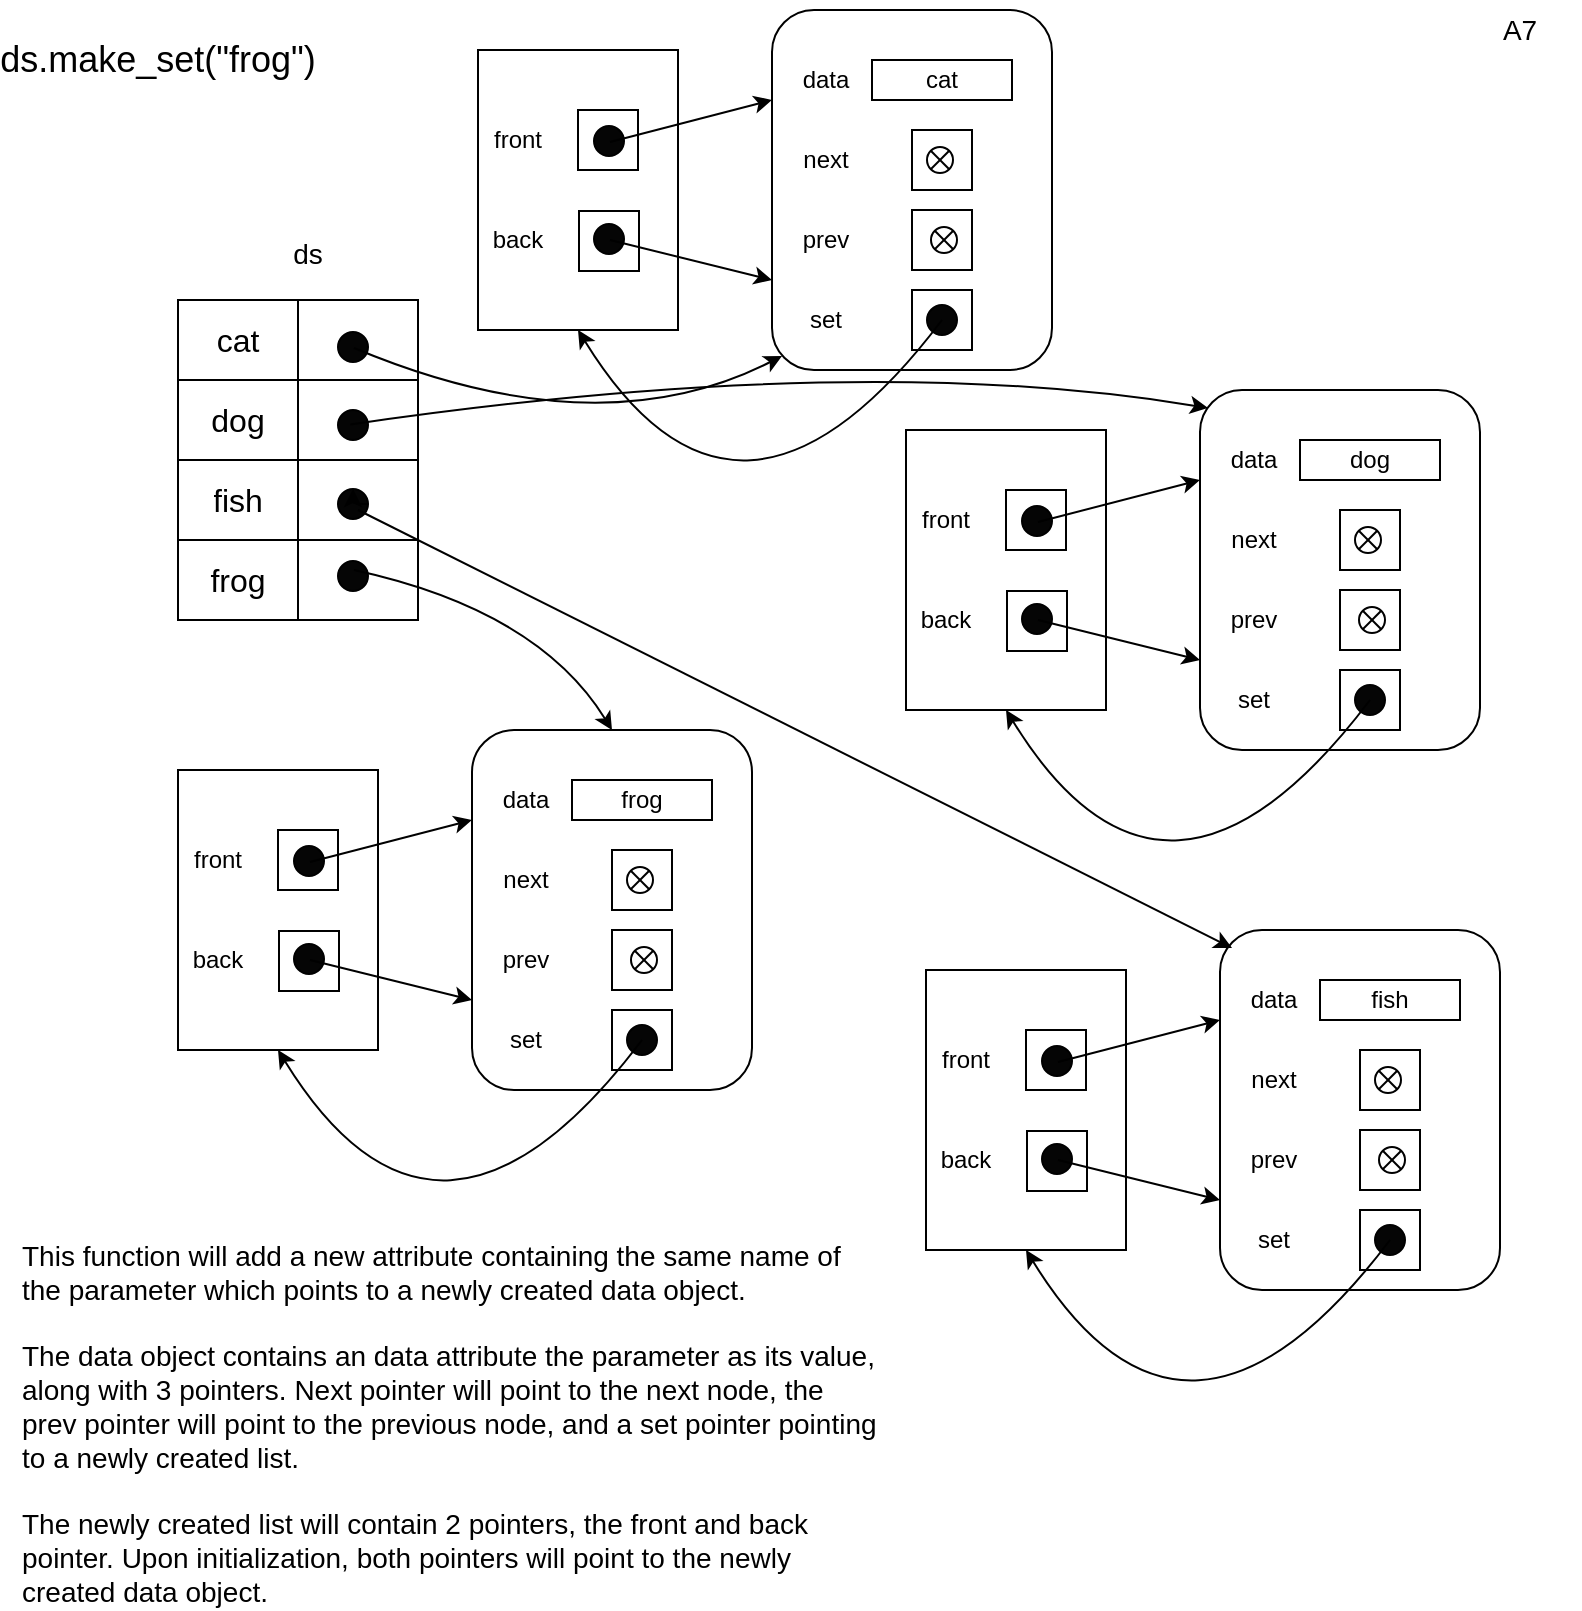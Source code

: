 <mxfile version="20.8.19" type="github">
  <diagram name="第 1 页" id="GiBOQHFT7XzUcaniyEGX">
    <mxGraphModel dx="1050" dy="566" grid="1" gridSize="10" guides="1" tooltips="1" connect="1" arrows="1" fold="1" page="1" pageScale="1" pageWidth="827" pageHeight="1169" math="0" shadow="0">
      <root>
        <mxCell id="0" />
        <mxCell id="1" parent="0" />
        <mxCell id="z5tMKnNC0yyqLdrw48rh-1" value="" style="shape=table;startSize=0;container=1;collapsible=0;childLayout=tableLayout;fontSize=16;" parent="1" vertex="1">
          <mxGeometry x="120" y="165" width="120" height="160" as="geometry" />
        </mxCell>
        <mxCell id="z5tMKnNC0yyqLdrw48rh-2" value="" style="shape=tableRow;horizontal=0;startSize=0;swimlaneHead=0;swimlaneBody=0;strokeColor=inherit;top=0;left=0;bottom=0;right=0;collapsible=0;dropTarget=0;fillColor=none;points=[[0,0.5],[1,0.5]];portConstraint=eastwest;fontSize=16;" parent="z5tMKnNC0yyqLdrw48rh-1" vertex="1">
          <mxGeometry width="120" height="40" as="geometry" />
        </mxCell>
        <mxCell id="z5tMKnNC0yyqLdrw48rh-3" value="cat" style="shape=partialRectangle;html=1;whiteSpace=wrap;connectable=0;strokeColor=inherit;overflow=hidden;fillColor=none;top=0;left=0;bottom=0;right=0;pointerEvents=1;fontSize=16;" parent="z5tMKnNC0yyqLdrw48rh-2" vertex="1">
          <mxGeometry width="60" height="40" as="geometry">
            <mxRectangle width="60" height="40" as="alternateBounds" />
          </mxGeometry>
        </mxCell>
        <mxCell id="z5tMKnNC0yyqLdrw48rh-4" value="" style="shape=partialRectangle;html=1;whiteSpace=wrap;connectable=0;strokeColor=inherit;overflow=hidden;fillColor=none;top=0;left=0;bottom=0;right=0;pointerEvents=1;fontSize=16;" parent="z5tMKnNC0yyqLdrw48rh-2" vertex="1">
          <mxGeometry x="60" width="60" height="40" as="geometry">
            <mxRectangle width="60" height="40" as="alternateBounds" />
          </mxGeometry>
        </mxCell>
        <mxCell id="z5tMKnNC0yyqLdrw48rh-6" value="" style="shape=tableRow;horizontal=0;startSize=0;swimlaneHead=0;swimlaneBody=0;strokeColor=inherit;top=0;left=0;bottom=0;right=0;collapsible=0;dropTarget=0;fillColor=none;points=[[0,0.5],[1,0.5]];portConstraint=eastwest;fontSize=16;" parent="z5tMKnNC0yyqLdrw48rh-1" vertex="1">
          <mxGeometry y="40" width="120" height="40" as="geometry" />
        </mxCell>
        <mxCell id="z5tMKnNC0yyqLdrw48rh-7" value="dog" style="shape=partialRectangle;html=1;whiteSpace=wrap;connectable=0;strokeColor=inherit;overflow=hidden;fillColor=none;top=0;left=0;bottom=0;right=0;pointerEvents=1;fontSize=16;" parent="z5tMKnNC0yyqLdrw48rh-6" vertex="1">
          <mxGeometry width="60" height="40" as="geometry">
            <mxRectangle width="60" height="40" as="alternateBounds" />
          </mxGeometry>
        </mxCell>
        <mxCell id="z5tMKnNC0yyqLdrw48rh-8" value="" style="shape=partialRectangle;html=1;whiteSpace=wrap;connectable=0;strokeColor=inherit;overflow=hidden;fillColor=none;top=0;left=0;bottom=0;right=0;pointerEvents=1;fontSize=16;" parent="z5tMKnNC0yyqLdrw48rh-6" vertex="1">
          <mxGeometry x="60" width="60" height="40" as="geometry">
            <mxRectangle width="60" height="40" as="alternateBounds" />
          </mxGeometry>
        </mxCell>
        <mxCell id="z5tMKnNC0yyqLdrw48rh-10" value="" style="shape=tableRow;horizontal=0;startSize=0;swimlaneHead=0;swimlaneBody=0;strokeColor=inherit;top=0;left=0;bottom=0;right=0;collapsible=0;dropTarget=0;fillColor=none;points=[[0,0.5],[1,0.5]];portConstraint=eastwest;fontSize=16;" parent="z5tMKnNC0yyqLdrw48rh-1" vertex="1">
          <mxGeometry y="80" width="120" height="40" as="geometry" />
        </mxCell>
        <mxCell id="z5tMKnNC0yyqLdrw48rh-11" value="fish" style="shape=partialRectangle;html=1;whiteSpace=wrap;connectable=0;strokeColor=inherit;overflow=hidden;fillColor=none;top=0;left=0;bottom=0;right=0;pointerEvents=1;fontSize=16;" parent="z5tMKnNC0yyqLdrw48rh-10" vertex="1">
          <mxGeometry width="60" height="40" as="geometry">
            <mxRectangle width="60" height="40" as="alternateBounds" />
          </mxGeometry>
        </mxCell>
        <mxCell id="z5tMKnNC0yyqLdrw48rh-12" value="" style="shape=partialRectangle;html=1;whiteSpace=wrap;connectable=0;strokeColor=inherit;overflow=hidden;fillColor=none;top=0;left=0;bottom=0;right=0;pointerEvents=1;fontSize=16;" parent="z5tMKnNC0yyqLdrw48rh-10" vertex="1">
          <mxGeometry x="60" width="60" height="40" as="geometry">
            <mxRectangle width="60" height="40" as="alternateBounds" />
          </mxGeometry>
        </mxCell>
        <mxCell id="z5tMKnNC0yyqLdrw48rh-14" style="shape=tableRow;horizontal=0;startSize=0;swimlaneHead=0;swimlaneBody=0;strokeColor=inherit;top=0;left=0;bottom=0;right=0;collapsible=0;dropTarget=0;fillColor=none;points=[[0,0.5],[1,0.5]];portConstraint=eastwest;fontSize=16;" parent="z5tMKnNC0yyqLdrw48rh-1" vertex="1">
          <mxGeometry y="120" width="120" height="40" as="geometry" />
        </mxCell>
        <mxCell id="z5tMKnNC0yyqLdrw48rh-15" value="frog" style="shape=partialRectangle;html=1;whiteSpace=wrap;connectable=0;strokeColor=inherit;overflow=hidden;fillColor=none;top=0;left=0;bottom=0;right=0;pointerEvents=1;fontSize=16;" parent="z5tMKnNC0yyqLdrw48rh-14" vertex="1">
          <mxGeometry width="60" height="40" as="geometry">
            <mxRectangle width="60" height="40" as="alternateBounds" />
          </mxGeometry>
        </mxCell>
        <mxCell id="z5tMKnNC0yyqLdrw48rh-16" style="shape=partialRectangle;html=1;whiteSpace=wrap;connectable=0;strokeColor=inherit;overflow=hidden;fillColor=none;top=0;left=0;bottom=0;right=0;pointerEvents=1;fontSize=16;" parent="z5tMKnNC0yyqLdrw48rh-14" vertex="1">
          <mxGeometry x="60" width="60" height="40" as="geometry">
            <mxRectangle width="60" height="40" as="alternateBounds" />
          </mxGeometry>
        </mxCell>
        <mxCell id="z5tMKnNC0yyqLdrw48rh-20" value="" style="ellipse;whiteSpace=wrap;html=1;aspect=fixed;fillColor=#050505;container=0;" parent="1" vertex="1">
          <mxGeometry x="327" y="128" width="15" height="15" as="geometry" />
        </mxCell>
        <mxCell id="z5tMKnNC0yyqLdrw48rh-21" value="" style="ellipse;whiteSpace=wrap;html=1;aspect=fixed;fillColor=#050505;container=0;" parent="1" vertex="1">
          <mxGeometry x="328" y="127" width="15" height="15" as="geometry" />
        </mxCell>
        <mxCell id="z5tMKnNC0yyqLdrw48rh-23" value="" style="rounded=0;whiteSpace=wrap;html=1;movable=1;resizable=1;rotatable=1;deletable=1;editable=1;locked=0;connectable=1;" parent="1" vertex="1">
          <mxGeometry x="270" y="40" width="100" height="140" as="geometry" />
        </mxCell>
        <mxCell id="z5tMKnNC0yyqLdrw48rh-24" value="front" style="text;html=1;strokeColor=none;fillColor=none;align=center;verticalAlign=middle;whiteSpace=wrap;rounded=0;container=0;" parent="1" vertex="1">
          <mxGeometry x="260" y="70" width="60" height="30" as="geometry" />
        </mxCell>
        <mxCell id="z5tMKnNC0yyqLdrw48rh-25" value="back" style="text;html=1;strokeColor=none;fillColor=none;align=center;verticalAlign=middle;whiteSpace=wrap;rounded=0;container=0;" parent="1" vertex="1">
          <mxGeometry x="260" y="120" width="60" height="30" as="geometry" />
        </mxCell>
        <mxCell id="z5tMKnNC0yyqLdrw48rh-26" value="" style="rounded=0;whiteSpace=wrap;html=1;container=0;" parent="1" vertex="1">
          <mxGeometry x="320" y="70" width="30" height="30" as="geometry" />
        </mxCell>
        <mxCell id="z5tMKnNC0yyqLdrw48rh-27" value="" style="rounded=0;whiteSpace=wrap;html=1;container=0;" parent="1" vertex="1">
          <mxGeometry x="320.5" y="120.5" width="30" height="30" as="geometry" />
        </mxCell>
        <mxCell id="z5tMKnNC0yyqLdrw48rh-28" value="" style="ellipse;whiteSpace=wrap;html=1;aspect=fixed;fillColor=#050505;container=0;" parent="1" vertex="1">
          <mxGeometry x="328" y="78" width="15" height="15" as="geometry" />
        </mxCell>
        <mxCell id="z5tMKnNC0yyqLdrw48rh-29" value="" style="ellipse;whiteSpace=wrap;html=1;aspect=fixed;fillColor=#050505;container=0;" parent="1" vertex="1">
          <mxGeometry x="328" y="127" width="15" height="15" as="geometry" />
        </mxCell>
        <mxCell id="q4AhrPq9-A3EefYoWeDi-9" value="" style="endArrow=classic;html=1;curved=1;entryX=0;entryY=0.25;entryDx=0;entryDy=0;" parent="1" target="z5tMKnNC0yyqLdrw48rh-31" edge="1">
          <mxGeometry width="50" height="50" relative="1" as="geometry">
            <mxPoint x="336" y="86" as="sourcePoint" />
            <mxPoint x="580" y="150" as="targetPoint" />
          </mxGeometry>
        </mxCell>
        <mxCell id="z5tMKnNC0yyqLdrw48rh-31" value="" style="rounded=1;whiteSpace=wrap;html=1;movable=1;resizable=1;rotatable=1;deletable=1;editable=1;locked=0;connectable=1;" parent="1" vertex="1">
          <mxGeometry x="417" y="20" width="140" height="180" as="geometry" />
        </mxCell>
        <mxCell id="z5tMKnNC0yyqLdrw48rh-32" value="data" style="text;html=1;strokeColor=none;fillColor=none;align=center;verticalAlign=middle;whiteSpace=wrap;rounded=0;" parent="1" vertex="1">
          <mxGeometry x="414" y="40" width="60" height="30" as="geometry" />
        </mxCell>
        <mxCell id="z5tMKnNC0yyqLdrw48rh-33" value="next" style="text;html=1;strokeColor=none;fillColor=none;align=center;verticalAlign=middle;whiteSpace=wrap;rounded=0;" parent="1" vertex="1">
          <mxGeometry x="414" y="80" width="60" height="30" as="geometry" />
        </mxCell>
        <mxCell id="z5tMKnNC0yyqLdrw48rh-34" value="prev" style="text;html=1;strokeColor=none;fillColor=none;align=center;verticalAlign=middle;whiteSpace=wrap;rounded=0;" parent="1" vertex="1">
          <mxGeometry x="414" y="120" width="60" height="30" as="geometry" />
        </mxCell>
        <mxCell id="z5tMKnNC0yyqLdrw48rh-35" value="set" style="text;html=1;strokeColor=none;fillColor=none;align=center;verticalAlign=middle;whiteSpace=wrap;rounded=0;" parent="1" vertex="1">
          <mxGeometry x="414" y="160" width="60" height="30" as="geometry" />
        </mxCell>
        <mxCell id="z5tMKnNC0yyqLdrw48rh-36" value="cat" style="rounded=0;whiteSpace=wrap;html=1;" parent="1" vertex="1">
          <mxGeometry x="467" y="45" width="70" height="20" as="geometry" />
        </mxCell>
        <mxCell id="z5tMKnNC0yyqLdrw48rh-37" value="" style="rounded=0;whiteSpace=wrap;html=1;" parent="1" vertex="1">
          <mxGeometry x="487" y="80" width="30" height="30" as="geometry" />
        </mxCell>
        <mxCell id="z5tMKnNC0yyqLdrw48rh-38" value="" style="rounded=0;whiteSpace=wrap;html=1;" parent="1" vertex="1">
          <mxGeometry x="487" y="120" width="30" height="30" as="geometry" />
        </mxCell>
        <mxCell id="z5tMKnNC0yyqLdrw48rh-39" value="" style="rounded=0;whiteSpace=wrap;html=1;" parent="1" vertex="1">
          <mxGeometry x="487" y="160" width="30" height="30" as="geometry" />
        </mxCell>
        <mxCell id="z5tMKnNC0yyqLdrw48rh-42" value="" style="ellipse;whiteSpace=wrap;html=1;aspect=fixed;fillColor=#050505;container=0;" parent="1" vertex="1">
          <mxGeometry x="494.5" y="167.5" width="15" height="15" as="geometry" />
        </mxCell>
        <mxCell id="q4AhrPq9-A3EefYoWeDi-1" value="" style="shape=sumEllipse;perimeter=ellipsePerimeter;whiteSpace=wrap;html=1;backgroundOutline=1;" parent="1" vertex="1">
          <mxGeometry x="494.5" y="88.5" width="13" height="13" as="geometry" />
        </mxCell>
        <mxCell id="q4AhrPq9-A3EefYoWeDi-2" value="" style="shape=sumEllipse;perimeter=ellipsePerimeter;whiteSpace=wrap;html=1;backgroundOutline=1;" parent="1" vertex="1">
          <mxGeometry x="496.5" y="128.5" width="13" height="13" as="geometry" />
        </mxCell>
        <mxCell id="q4AhrPq9-A3EefYoWeDi-10" value="" style="endArrow=classic;html=1;curved=1;entryX=0;entryY=0.75;entryDx=0;entryDy=0;" parent="1" target="z5tMKnNC0yyqLdrw48rh-31" edge="1">
          <mxGeometry width="50" height="50" relative="1" as="geometry">
            <mxPoint x="336" y="135" as="sourcePoint" />
            <mxPoint x="580" y="150" as="targetPoint" />
          </mxGeometry>
        </mxCell>
        <mxCell id="q4AhrPq9-A3EefYoWeDi-3" value="" style="endArrow=classic;html=1;entryX=0.5;entryY=1;entryDx=0;entryDy=0;curved=1;" parent="1" target="z5tMKnNC0yyqLdrw48rh-23" edge="1">
          <mxGeometry width="50" height="50" relative="1" as="geometry">
            <mxPoint x="502" y="175" as="sourcePoint" />
            <mxPoint x="400" y="150" as="targetPoint" />
            <Array as="points">
              <mxPoint x="400" y="310" />
            </Array>
          </mxGeometry>
        </mxCell>
        <mxCell id="q4AhrPq9-A3EefYoWeDi-57" value="" style="ellipse;whiteSpace=wrap;html=1;aspect=fixed;fillColor=#050505;container=0;" parent="1" vertex="1">
          <mxGeometry x="541" y="318" width="15" height="15" as="geometry" />
        </mxCell>
        <mxCell id="q4AhrPq9-A3EefYoWeDi-58" value="" style="ellipse;whiteSpace=wrap;html=1;aspect=fixed;fillColor=#050505;container=0;" parent="1" vertex="1">
          <mxGeometry x="542" y="317" width="15" height="15" as="geometry" />
        </mxCell>
        <mxCell id="q4AhrPq9-A3EefYoWeDi-59" value="" style="rounded=0;whiteSpace=wrap;html=1;movable=1;resizable=1;rotatable=1;deletable=1;editable=1;locked=0;connectable=1;" parent="1" vertex="1">
          <mxGeometry x="484" y="230" width="100" height="140" as="geometry" />
        </mxCell>
        <mxCell id="q4AhrPq9-A3EefYoWeDi-60" value="front" style="text;html=1;strokeColor=none;fillColor=none;align=center;verticalAlign=middle;whiteSpace=wrap;rounded=0;container=0;" parent="1" vertex="1">
          <mxGeometry x="474" y="260" width="60" height="30" as="geometry" />
        </mxCell>
        <mxCell id="q4AhrPq9-A3EefYoWeDi-61" value="back" style="text;html=1;strokeColor=none;fillColor=none;align=center;verticalAlign=middle;whiteSpace=wrap;rounded=0;container=0;" parent="1" vertex="1">
          <mxGeometry x="474" y="310" width="60" height="30" as="geometry" />
        </mxCell>
        <mxCell id="q4AhrPq9-A3EefYoWeDi-62" value="" style="rounded=0;whiteSpace=wrap;html=1;container=0;" parent="1" vertex="1">
          <mxGeometry x="534" y="260" width="30" height="30" as="geometry" />
        </mxCell>
        <mxCell id="q4AhrPq9-A3EefYoWeDi-63" value="" style="rounded=0;whiteSpace=wrap;html=1;container=0;" parent="1" vertex="1">
          <mxGeometry x="534.5" y="310.5" width="30" height="30" as="geometry" />
        </mxCell>
        <mxCell id="q4AhrPq9-A3EefYoWeDi-64" value="" style="ellipse;whiteSpace=wrap;html=1;aspect=fixed;fillColor=#050505;container=0;" parent="1" vertex="1">
          <mxGeometry x="542" y="268" width="15" height="15" as="geometry" />
        </mxCell>
        <mxCell id="q4AhrPq9-A3EefYoWeDi-65" value="" style="ellipse;whiteSpace=wrap;html=1;aspect=fixed;fillColor=#050505;container=0;" parent="1" vertex="1">
          <mxGeometry x="542" y="317" width="15" height="15" as="geometry" />
        </mxCell>
        <mxCell id="q4AhrPq9-A3EefYoWeDi-66" value="" style="endArrow=classic;html=1;curved=1;entryX=0;entryY=0.25;entryDx=0;entryDy=0;rounded=0;" parent="1" target="q4AhrPq9-A3EefYoWeDi-67" edge="1">
          <mxGeometry width="50" height="50" relative="1" as="geometry">
            <mxPoint x="550" y="276" as="sourcePoint" />
            <mxPoint x="794" y="340" as="targetPoint" />
          </mxGeometry>
        </mxCell>
        <mxCell id="q4AhrPq9-A3EefYoWeDi-67" value="" style="rounded=1;whiteSpace=wrap;html=1;movable=1;resizable=1;rotatable=1;deletable=1;editable=1;locked=0;connectable=1;" parent="1" vertex="1">
          <mxGeometry x="631" y="210" width="140" height="180" as="geometry" />
        </mxCell>
        <mxCell id="q4AhrPq9-A3EefYoWeDi-68" value="data" style="text;html=1;strokeColor=none;fillColor=none;align=center;verticalAlign=middle;whiteSpace=wrap;rounded=0;" parent="1" vertex="1">
          <mxGeometry x="628" y="230" width="60" height="30" as="geometry" />
        </mxCell>
        <mxCell id="q4AhrPq9-A3EefYoWeDi-69" value="next" style="text;html=1;strokeColor=none;fillColor=none;align=center;verticalAlign=middle;whiteSpace=wrap;rounded=0;" parent="1" vertex="1">
          <mxGeometry x="628" y="270" width="60" height="30" as="geometry" />
        </mxCell>
        <mxCell id="q4AhrPq9-A3EefYoWeDi-70" value="prev" style="text;html=1;strokeColor=none;fillColor=none;align=center;verticalAlign=middle;whiteSpace=wrap;rounded=0;" parent="1" vertex="1">
          <mxGeometry x="628" y="310" width="60" height="30" as="geometry" />
        </mxCell>
        <mxCell id="q4AhrPq9-A3EefYoWeDi-71" value="set" style="text;html=1;strokeColor=none;fillColor=none;align=center;verticalAlign=middle;whiteSpace=wrap;rounded=0;" parent="1" vertex="1">
          <mxGeometry x="628" y="350" width="60" height="30" as="geometry" />
        </mxCell>
        <mxCell id="q4AhrPq9-A3EefYoWeDi-72" value="dog" style="rounded=0;whiteSpace=wrap;html=1;" parent="1" vertex="1">
          <mxGeometry x="681" y="235" width="70" height="20" as="geometry" />
        </mxCell>
        <mxCell id="q4AhrPq9-A3EefYoWeDi-73" value="" style="rounded=0;whiteSpace=wrap;html=1;" parent="1" vertex="1">
          <mxGeometry x="701" y="270" width="30" height="30" as="geometry" />
        </mxCell>
        <mxCell id="q4AhrPq9-A3EefYoWeDi-74" value="" style="rounded=0;whiteSpace=wrap;html=1;" parent="1" vertex="1">
          <mxGeometry x="701" y="310" width="30" height="30" as="geometry" />
        </mxCell>
        <mxCell id="q4AhrPq9-A3EefYoWeDi-75" value="" style="rounded=0;whiteSpace=wrap;html=1;" parent="1" vertex="1">
          <mxGeometry x="701" y="350" width="30" height="30" as="geometry" />
        </mxCell>
        <mxCell id="q4AhrPq9-A3EefYoWeDi-76" value="" style="ellipse;whiteSpace=wrap;html=1;aspect=fixed;fillColor=#050505;container=0;" parent="1" vertex="1">
          <mxGeometry x="708.5" y="357.5" width="15" height="15" as="geometry" />
        </mxCell>
        <mxCell id="q4AhrPq9-A3EefYoWeDi-77" value="" style="shape=sumEllipse;perimeter=ellipsePerimeter;whiteSpace=wrap;html=1;backgroundOutline=1;" parent="1" vertex="1">
          <mxGeometry x="708.5" y="278.5" width="13" height="13" as="geometry" />
        </mxCell>
        <mxCell id="q4AhrPq9-A3EefYoWeDi-78" value="" style="shape=sumEllipse;perimeter=ellipsePerimeter;whiteSpace=wrap;html=1;backgroundOutline=1;" parent="1" vertex="1">
          <mxGeometry x="710.5" y="318.5" width="13" height="13" as="geometry" />
        </mxCell>
        <mxCell id="q4AhrPq9-A3EefYoWeDi-79" value="" style="endArrow=classic;html=1;curved=1;entryX=0;entryY=0.75;entryDx=0;entryDy=0;rounded=0;" parent="1" target="q4AhrPq9-A3EefYoWeDi-67" edge="1">
          <mxGeometry width="50" height="50" relative="1" as="geometry">
            <mxPoint x="550" y="325" as="sourcePoint" />
            <mxPoint x="794" y="340" as="targetPoint" />
          </mxGeometry>
        </mxCell>
        <mxCell id="q4AhrPq9-A3EefYoWeDi-80" value="" style="endArrow=classic;html=1;entryX=0.5;entryY=1;entryDx=0;entryDy=0;curved=1;rounded=0;" parent="1" target="q4AhrPq9-A3EefYoWeDi-59" edge="1">
          <mxGeometry width="50" height="50" relative="1" as="geometry">
            <mxPoint x="716" y="365" as="sourcePoint" />
            <mxPoint x="614" y="340" as="targetPoint" />
            <Array as="points">
              <mxPoint x="614" y="500" />
            </Array>
          </mxGeometry>
        </mxCell>
        <mxCell id="q4AhrPq9-A3EefYoWeDi-81" value="" style="ellipse;whiteSpace=wrap;html=1;aspect=fixed;fillColor=#050505;container=0;" parent="1" vertex="1">
          <mxGeometry x="551" y="588" width="15" height="15" as="geometry" />
        </mxCell>
        <mxCell id="q4AhrPq9-A3EefYoWeDi-82" value="" style="ellipse;whiteSpace=wrap;html=1;aspect=fixed;fillColor=#050505;container=0;" parent="1" vertex="1">
          <mxGeometry x="552" y="587" width="15" height="15" as="geometry" />
        </mxCell>
        <mxCell id="q4AhrPq9-A3EefYoWeDi-83" value="" style="rounded=0;whiteSpace=wrap;html=1;movable=1;resizable=1;rotatable=1;deletable=1;editable=1;locked=0;connectable=1;" parent="1" vertex="1">
          <mxGeometry x="494" y="500" width="100" height="140" as="geometry" />
        </mxCell>
        <mxCell id="q4AhrPq9-A3EefYoWeDi-84" value="front" style="text;html=1;strokeColor=none;fillColor=none;align=center;verticalAlign=middle;whiteSpace=wrap;rounded=0;container=0;" parent="1" vertex="1">
          <mxGeometry x="484" y="530" width="60" height="30" as="geometry" />
        </mxCell>
        <mxCell id="q4AhrPq9-A3EefYoWeDi-85" value="back" style="text;html=1;strokeColor=none;fillColor=none;align=center;verticalAlign=middle;whiteSpace=wrap;rounded=0;container=0;" parent="1" vertex="1">
          <mxGeometry x="484" y="580" width="60" height="30" as="geometry" />
        </mxCell>
        <mxCell id="q4AhrPq9-A3EefYoWeDi-86" value="" style="rounded=0;whiteSpace=wrap;html=1;container=0;" parent="1" vertex="1">
          <mxGeometry x="544" y="530" width="30" height="30" as="geometry" />
        </mxCell>
        <mxCell id="q4AhrPq9-A3EefYoWeDi-87" value="" style="rounded=0;whiteSpace=wrap;html=1;container=0;" parent="1" vertex="1">
          <mxGeometry x="544.5" y="580.5" width="30" height="30" as="geometry" />
        </mxCell>
        <mxCell id="q4AhrPq9-A3EefYoWeDi-88" value="" style="ellipse;whiteSpace=wrap;html=1;aspect=fixed;fillColor=#050505;container=0;" parent="1" vertex="1">
          <mxGeometry x="552" y="538" width="15" height="15" as="geometry" />
        </mxCell>
        <mxCell id="q4AhrPq9-A3EefYoWeDi-89" value="" style="ellipse;whiteSpace=wrap;html=1;aspect=fixed;fillColor=#050505;container=0;" parent="1" vertex="1">
          <mxGeometry x="552" y="587" width="15" height="15" as="geometry" />
        </mxCell>
        <mxCell id="q4AhrPq9-A3EefYoWeDi-90" value="" style="endArrow=classic;html=1;curved=1;entryX=0;entryY=0.25;entryDx=0;entryDy=0;rounded=0;" parent="1" target="q4AhrPq9-A3EefYoWeDi-91" edge="1">
          <mxGeometry width="50" height="50" relative="1" as="geometry">
            <mxPoint x="560" y="546" as="sourcePoint" />
            <mxPoint x="804" y="610" as="targetPoint" />
          </mxGeometry>
        </mxCell>
        <mxCell id="q4AhrPq9-A3EefYoWeDi-91" value="" style="rounded=1;whiteSpace=wrap;html=1;movable=1;resizable=1;rotatable=1;deletable=1;editable=1;locked=0;connectable=1;" parent="1" vertex="1">
          <mxGeometry x="641" y="480" width="140" height="180" as="geometry" />
        </mxCell>
        <mxCell id="q4AhrPq9-A3EefYoWeDi-92" value="data" style="text;html=1;strokeColor=none;fillColor=none;align=center;verticalAlign=middle;whiteSpace=wrap;rounded=0;" parent="1" vertex="1">
          <mxGeometry x="638" y="500" width="60" height="30" as="geometry" />
        </mxCell>
        <mxCell id="q4AhrPq9-A3EefYoWeDi-93" value="next" style="text;html=1;strokeColor=none;fillColor=none;align=center;verticalAlign=middle;whiteSpace=wrap;rounded=0;" parent="1" vertex="1">
          <mxGeometry x="638" y="540" width="60" height="30" as="geometry" />
        </mxCell>
        <mxCell id="q4AhrPq9-A3EefYoWeDi-94" value="prev" style="text;html=1;strokeColor=none;fillColor=none;align=center;verticalAlign=middle;whiteSpace=wrap;rounded=0;" parent="1" vertex="1">
          <mxGeometry x="638" y="580" width="60" height="30" as="geometry" />
        </mxCell>
        <mxCell id="q4AhrPq9-A3EefYoWeDi-95" value="set" style="text;html=1;strokeColor=none;fillColor=none;align=center;verticalAlign=middle;whiteSpace=wrap;rounded=0;" parent="1" vertex="1">
          <mxGeometry x="638" y="620" width="60" height="30" as="geometry" />
        </mxCell>
        <mxCell id="q4AhrPq9-A3EefYoWeDi-96" value="fish" style="rounded=0;whiteSpace=wrap;html=1;" parent="1" vertex="1">
          <mxGeometry x="691" y="505" width="70" height="20" as="geometry" />
        </mxCell>
        <mxCell id="q4AhrPq9-A3EefYoWeDi-97" value="" style="rounded=0;whiteSpace=wrap;html=1;" parent="1" vertex="1">
          <mxGeometry x="711" y="540" width="30" height="30" as="geometry" />
        </mxCell>
        <mxCell id="q4AhrPq9-A3EefYoWeDi-98" value="" style="rounded=0;whiteSpace=wrap;html=1;" parent="1" vertex="1">
          <mxGeometry x="711" y="580" width="30" height="30" as="geometry" />
        </mxCell>
        <mxCell id="q4AhrPq9-A3EefYoWeDi-99" value="" style="rounded=0;whiteSpace=wrap;html=1;" parent="1" vertex="1">
          <mxGeometry x="711" y="620" width="30" height="30" as="geometry" />
        </mxCell>
        <mxCell id="q4AhrPq9-A3EefYoWeDi-100" value="" style="ellipse;whiteSpace=wrap;html=1;aspect=fixed;fillColor=#050505;container=0;" parent="1" vertex="1">
          <mxGeometry x="718.5" y="627.5" width="15" height="15" as="geometry" />
        </mxCell>
        <mxCell id="q4AhrPq9-A3EefYoWeDi-101" value="" style="shape=sumEllipse;perimeter=ellipsePerimeter;whiteSpace=wrap;html=1;backgroundOutline=1;" parent="1" vertex="1">
          <mxGeometry x="718.5" y="548.5" width="13" height="13" as="geometry" />
        </mxCell>
        <mxCell id="q4AhrPq9-A3EefYoWeDi-102" value="" style="shape=sumEllipse;perimeter=ellipsePerimeter;whiteSpace=wrap;html=1;backgroundOutline=1;" parent="1" vertex="1">
          <mxGeometry x="720.5" y="588.5" width="13" height="13" as="geometry" />
        </mxCell>
        <mxCell id="q4AhrPq9-A3EefYoWeDi-103" value="" style="endArrow=classic;html=1;curved=1;entryX=0;entryY=0.75;entryDx=0;entryDy=0;rounded=0;" parent="1" target="q4AhrPq9-A3EefYoWeDi-91" edge="1">
          <mxGeometry width="50" height="50" relative="1" as="geometry">
            <mxPoint x="560" y="595" as="sourcePoint" />
            <mxPoint x="804" y="610" as="targetPoint" />
          </mxGeometry>
        </mxCell>
        <mxCell id="q4AhrPq9-A3EefYoWeDi-104" value="" style="endArrow=classic;html=1;entryX=0.5;entryY=1;entryDx=0;entryDy=0;curved=1;rounded=0;" parent="1" target="q4AhrPq9-A3EefYoWeDi-83" edge="1">
          <mxGeometry width="50" height="50" relative="1" as="geometry">
            <mxPoint x="726" y="635" as="sourcePoint" />
            <mxPoint x="624" y="610" as="targetPoint" />
            <Array as="points">
              <mxPoint x="624" y="770" />
            </Array>
          </mxGeometry>
        </mxCell>
        <mxCell id="q4AhrPq9-A3EefYoWeDi-105" value="" style="ellipse;whiteSpace=wrap;html=1;aspect=fixed;fillColor=#050505;container=0;" parent="1" vertex="1">
          <mxGeometry x="177" y="488" width="15" height="15" as="geometry" />
        </mxCell>
        <mxCell id="q4AhrPq9-A3EefYoWeDi-106" value="" style="ellipse;whiteSpace=wrap;html=1;aspect=fixed;fillColor=#050505;container=0;" parent="1" vertex="1">
          <mxGeometry x="178" y="487" width="15" height="15" as="geometry" />
        </mxCell>
        <mxCell id="q4AhrPq9-A3EefYoWeDi-107" value="" style="rounded=0;whiteSpace=wrap;html=1;movable=1;resizable=1;rotatable=1;deletable=1;editable=1;locked=0;connectable=1;" parent="1" vertex="1">
          <mxGeometry x="120" y="400" width="100" height="140" as="geometry" />
        </mxCell>
        <mxCell id="q4AhrPq9-A3EefYoWeDi-108" value="front" style="text;html=1;strokeColor=none;fillColor=none;align=center;verticalAlign=middle;whiteSpace=wrap;rounded=0;container=0;" parent="1" vertex="1">
          <mxGeometry x="110" y="430" width="60" height="30" as="geometry" />
        </mxCell>
        <mxCell id="q4AhrPq9-A3EefYoWeDi-109" value="back" style="text;html=1;strokeColor=none;fillColor=none;align=center;verticalAlign=middle;whiteSpace=wrap;rounded=0;container=0;" parent="1" vertex="1">
          <mxGeometry x="110" y="480" width="60" height="30" as="geometry" />
        </mxCell>
        <mxCell id="q4AhrPq9-A3EefYoWeDi-110" value="" style="rounded=0;whiteSpace=wrap;html=1;container=0;" parent="1" vertex="1">
          <mxGeometry x="170" y="430" width="30" height="30" as="geometry" />
        </mxCell>
        <mxCell id="q4AhrPq9-A3EefYoWeDi-111" value="" style="rounded=0;whiteSpace=wrap;html=1;container=0;" parent="1" vertex="1">
          <mxGeometry x="170.5" y="480.5" width="30" height="30" as="geometry" />
        </mxCell>
        <mxCell id="q4AhrPq9-A3EefYoWeDi-112" value="" style="ellipse;whiteSpace=wrap;html=1;aspect=fixed;fillColor=#050505;container=0;" parent="1" vertex="1">
          <mxGeometry x="178" y="438" width="15" height="15" as="geometry" />
        </mxCell>
        <mxCell id="q4AhrPq9-A3EefYoWeDi-113" value="" style="ellipse;whiteSpace=wrap;html=1;aspect=fixed;fillColor=#050505;container=0;" parent="1" vertex="1">
          <mxGeometry x="178" y="487" width="15" height="15" as="geometry" />
        </mxCell>
        <mxCell id="q4AhrPq9-A3EefYoWeDi-114" value="" style="endArrow=classic;html=1;curved=1;entryX=0;entryY=0.25;entryDx=0;entryDy=0;rounded=0;" parent="1" target="q4AhrPq9-A3EefYoWeDi-115" edge="1">
          <mxGeometry width="50" height="50" relative="1" as="geometry">
            <mxPoint x="186" y="446" as="sourcePoint" />
            <mxPoint x="430" y="510" as="targetPoint" />
          </mxGeometry>
        </mxCell>
        <mxCell id="q4AhrPq9-A3EefYoWeDi-115" value="" style="rounded=1;whiteSpace=wrap;html=1;movable=1;resizable=1;rotatable=1;deletable=1;editable=1;locked=0;connectable=1;" parent="1" vertex="1">
          <mxGeometry x="267" y="380" width="140" height="180" as="geometry" />
        </mxCell>
        <mxCell id="q4AhrPq9-A3EefYoWeDi-116" value="data" style="text;html=1;strokeColor=none;fillColor=none;align=center;verticalAlign=middle;whiteSpace=wrap;rounded=0;" parent="1" vertex="1">
          <mxGeometry x="264" y="400" width="60" height="30" as="geometry" />
        </mxCell>
        <mxCell id="q4AhrPq9-A3EefYoWeDi-117" value="next" style="text;html=1;strokeColor=none;fillColor=none;align=center;verticalAlign=middle;whiteSpace=wrap;rounded=0;" parent="1" vertex="1">
          <mxGeometry x="264" y="440" width="60" height="30" as="geometry" />
        </mxCell>
        <mxCell id="q4AhrPq9-A3EefYoWeDi-118" value="prev" style="text;html=1;strokeColor=none;fillColor=none;align=center;verticalAlign=middle;whiteSpace=wrap;rounded=0;" parent="1" vertex="1">
          <mxGeometry x="264" y="480" width="60" height="30" as="geometry" />
        </mxCell>
        <mxCell id="q4AhrPq9-A3EefYoWeDi-119" value="set" style="text;html=1;strokeColor=none;fillColor=none;align=center;verticalAlign=middle;whiteSpace=wrap;rounded=0;" parent="1" vertex="1">
          <mxGeometry x="264" y="520" width="60" height="30" as="geometry" />
        </mxCell>
        <mxCell id="q4AhrPq9-A3EefYoWeDi-120" value="frog" style="rounded=0;whiteSpace=wrap;html=1;" parent="1" vertex="1">
          <mxGeometry x="317" y="405" width="70" height="20" as="geometry" />
        </mxCell>
        <mxCell id="q4AhrPq9-A3EefYoWeDi-121" value="" style="rounded=0;whiteSpace=wrap;html=1;" parent="1" vertex="1">
          <mxGeometry x="337" y="440" width="30" height="30" as="geometry" />
        </mxCell>
        <mxCell id="q4AhrPq9-A3EefYoWeDi-122" value="" style="rounded=0;whiteSpace=wrap;html=1;" parent="1" vertex="1">
          <mxGeometry x="337" y="480" width="30" height="30" as="geometry" />
        </mxCell>
        <mxCell id="q4AhrPq9-A3EefYoWeDi-123" value="" style="rounded=0;whiteSpace=wrap;html=1;" parent="1" vertex="1">
          <mxGeometry x="337" y="520" width="30" height="30" as="geometry" />
        </mxCell>
        <mxCell id="q4AhrPq9-A3EefYoWeDi-124" value="" style="ellipse;whiteSpace=wrap;html=1;aspect=fixed;fillColor=#050505;container=0;" parent="1" vertex="1">
          <mxGeometry x="344.5" y="527.5" width="15" height="15" as="geometry" />
        </mxCell>
        <mxCell id="q4AhrPq9-A3EefYoWeDi-125" value="" style="shape=sumEllipse;perimeter=ellipsePerimeter;whiteSpace=wrap;html=1;backgroundOutline=1;" parent="1" vertex="1">
          <mxGeometry x="344.5" y="448.5" width="13" height="13" as="geometry" />
        </mxCell>
        <mxCell id="q4AhrPq9-A3EefYoWeDi-126" value="" style="shape=sumEllipse;perimeter=ellipsePerimeter;whiteSpace=wrap;html=1;backgroundOutline=1;" parent="1" vertex="1">
          <mxGeometry x="346.5" y="488.5" width="13" height="13" as="geometry" />
        </mxCell>
        <mxCell id="q4AhrPq9-A3EefYoWeDi-127" value="" style="endArrow=classic;html=1;curved=1;entryX=0;entryY=0.75;entryDx=0;entryDy=0;rounded=0;" parent="1" target="q4AhrPq9-A3EefYoWeDi-115" edge="1">
          <mxGeometry width="50" height="50" relative="1" as="geometry">
            <mxPoint x="186" y="495" as="sourcePoint" />
            <mxPoint x="430" y="510" as="targetPoint" />
          </mxGeometry>
        </mxCell>
        <mxCell id="q4AhrPq9-A3EefYoWeDi-128" value="" style="endArrow=classic;html=1;entryX=0.5;entryY=1;entryDx=0;entryDy=0;curved=1;rounded=0;" parent="1" target="q4AhrPq9-A3EefYoWeDi-107" edge="1">
          <mxGeometry width="50" height="50" relative="1" as="geometry">
            <mxPoint x="352" y="535" as="sourcePoint" />
            <mxPoint x="250" y="510" as="targetPoint" />
            <Array as="points">
              <mxPoint x="250" y="670" />
            </Array>
          </mxGeometry>
        </mxCell>
        <mxCell id="q4AhrPq9-A3EefYoWeDi-129" value="" style="ellipse;whiteSpace=wrap;html=1;aspect=fixed;fillColor=#050505;container=0;" parent="1" vertex="1">
          <mxGeometry x="200" y="181" width="15" height="15" as="geometry" />
        </mxCell>
        <mxCell id="q4AhrPq9-A3EefYoWeDi-130" value="" style="ellipse;whiteSpace=wrap;html=1;aspect=fixed;fillColor=#050505;container=0;" parent="1" vertex="1">
          <mxGeometry x="200" y="220" width="15" height="15" as="geometry" />
        </mxCell>
        <mxCell id="q4AhrPq9-A3EefYoWeDi-131" value="" style="ellipse;whiteSpace=wrap;html=1;aspect=fixed;fillColor=#050505;container=0;" parent="1" vertex="1">
          <mxGeometry x="200" y="259.5" width="15" height="15" as="geometry" />
        </mxCell>
        <mxCell id="q4AhrPq9-A3EefYoWeDi-132" value="" style="ellipse;whiteSpace=wrap;html=1;aspect=fixed;fillColor=#050505;container=0;" parent="1" vertex="1">
          <mxGeometry x="200" y="295.5" width="15" height="15" as="geometry" />
        </mxCell>
        <mxCell id="q4AhrPq9-A3EefYoWeDi-133" style="edgeStyle=orthogonalEdgeStyle;curved=1;orthogonalLoop=1;jettySize=auto;html=1;exitX=1;exitY=0.5;exitDx=0;exitDy=0;entryX=0.5;entryY=0;entryDx=0;entryDy=0;" parent="1" source="q4AhrPq9-A3EefYoWeDi-131" target="q4AhrPq9-A3EefYoWeDi-131" edge="1">
          <mxGeometry relative="1" as="geometry" />
        </mxCell>
        <mxCell id="q4AhrPq9-A3EefYoWeDi-134" value="&lt;font style=&quot;font-size: 14px;&quot;&gt;ds&lt;/font&gt;" style="text;html=1;strokeColor=none;fillColor=none;align=center;verticalAlign=middle;whiteSpace=wrap;rounded=0;" parent="1" vertex="1">
          <mxGeometry x="155" y="127" width="60" height="30" as="geometry" />
        </mxCell>
        <mxCell id="q4AhrPq9-A3EefYoWeDi-135" value="" style="endArrow=classic;html=1;curved=1;entryX=0.036;entryY=0.961;entryDx=0;entryDy=0;entryPerimeter=0;" parent="1" target="z5tMKnNC0yyqLdrw48rh-31" edge="1">
          <mxGeometry width="50" height="50" relative="1" as="geometry">
            <mxPoint x="208" y="189" as="sourcePoint" />
            <mxPoint x="580" y="250" as="targetPoint" />
            <Array as="points">
              <mxPoint x="330" y="240" />
            </Array>
          </mxGeometry>
        </mxCell>
        <mxCell id="q4AhrPq9-A3EefYoWeDi-136" value="" style="endArrow=classic;html=1;fontSize=14;curved=1;exitX=0;exitY=0;exitDx=0;exitDy=0;entryX=0.029;entryY=0.05;entryDx=0;entryDy=0;entryPerimeter=0;" parent="1" target="q4AhrPq9-A3EefYoWeDi-67" edge="1">
          <mxGeometry width="50" height="50" relative="1" as="geometry">
            <mxPoint x="206.197" y="227.197" as="sourcePoint" />
            <mxPoint x="584" y="255" as="targetPoint" />
            <Array as="points">
              <mxPoint x="460" y="190" />
            </Array>
          </mxGeometry>
        </mxCell>
        <mxCell id="q4AhrPq9-A3EefYoWeDi-137" value="" style="endArrow=classic;html=1;fontSize=14;curved=1;entryX=0.043;entryY=0.05;entryDx=0;entryDy=0;entryPerimeter=0;" parent="1" target="q4AhrPq9-A3EefYoWeDi-91" edge="1">
          <mxGeometry width="50" height="50" relative="1" as="geometry">
            <mxPoint x="210" y="270" as="sourcePoint" />
            <mxPoint x="580" y="300" as="targetPoint" />
          </mxGeometry>
        </mxCell>
        <mxCell id="q4AhrPq9-A3EefYoWeDi-138" value="" style="endArrow=classic;html=1;fontSize=14;curved=1;entryX=0.5;entryY=0;entryDx=0;entryDy=0;" parent="1" target="q4AhrPq9-A3EefYoWeDi-115" edge="1">
          <mxGeometry width="50" height="50" relative="1" as="geometry">
            <mxPoint x="208" y="300" as="sourcePoint" />
            <mxPoint x="580" y="300" as="targetPoint" />
            <Array as="points">
              <mxPoint x="300" y="320" />
            </Array>
          </mxGeometry>
        </mxCell>
        <mxCell id="q4AhrPq9-A3EefYoWeDi-139" value="&lt;font style=&quot;font-size: 18px;&quot;&gt;ds.make_set(&quot;frog&quot;)&lt;/font&gt;" style="text;html=1;strokeColor=none;fillColor=none;align=center;verticalAlign=middle;whiteSpace=wrap;rounded=0;fontSize=14;" parent="1" vertex="1">
          <mxGeometry x="80" y="30" width="60" height="30" as="geometry" />
        </mxCell>
        <mxCell id="1V8iXC_8_0ZblnClOpN0-1" value="&lt;div&gt;&lt;font style=&quot;font-size: 14px;&quot;&gt;This function will add a new attribute containing the same name of the parameter which points to a newly created data object. &lt;br&gt;&lt;/font&gt;&lt;/div&gt;&lt;div&gt;&lt;font style=&quot;font-size: 14px;&quot;&gt;&lt;br&gt;&lt;/font&gt;&lt;/div&gt;&lt;div&gt;&lt;font style=&quot;font-size: 14px;&quot;&gt;The data object &lt;/font&gt;&lt;font style=&quot;font-size: 14px;&quot;&gt;contains an data attribute the parameter as its value, along with 3 pointers. Next pointer will point to the next node, the prev pointer will point to the previous node, and a set pointer pointing to a newly created list. &lt;br&gt;&lt;/font&gt;&lt;/div&gt;&lt;div&gt;&lt;font style=&quot;font-size: 14px;&quot;&gt;&lt;br&gt;&lt;/font&gt;&lt;/div&gt;&lt;div&gt;&lt;font style=&quot;font-size: 14px;&quot;&gt;The newly created list will contain 2 pointers, the front and back pointer. Upon initialization, both pointers will point to the newly created data object.&lt;br&gt;&lt;/font&gt;&lt;/div&gt;" style="text;html=1;strokeColor=none;fillColor=none;align=left;verticalAlign=top;whiteSpace=wrap;rounded=0;" vertex="1" parent="1">
          <mxGeometry x="40" y="627.5" width="430" height="160" as="geometry" />
        </mxCell>
        <mxCell id="1V8iXC_8_0ZblnClOpN0-2" value="A7" style="text;html=1;strokeColor=none;fillColor=none;align=center;verticalAlign=middle;whiteSpace=wrap;rounded=0;fontSize=14;" vertex="1" parent="1">
          <mxGeometry x="761" y="15" width="60" height="30" as="geometry" />
        </mxCell>
      </root>
    </mxGraphModel>
  </diagram>
</mxfile>
